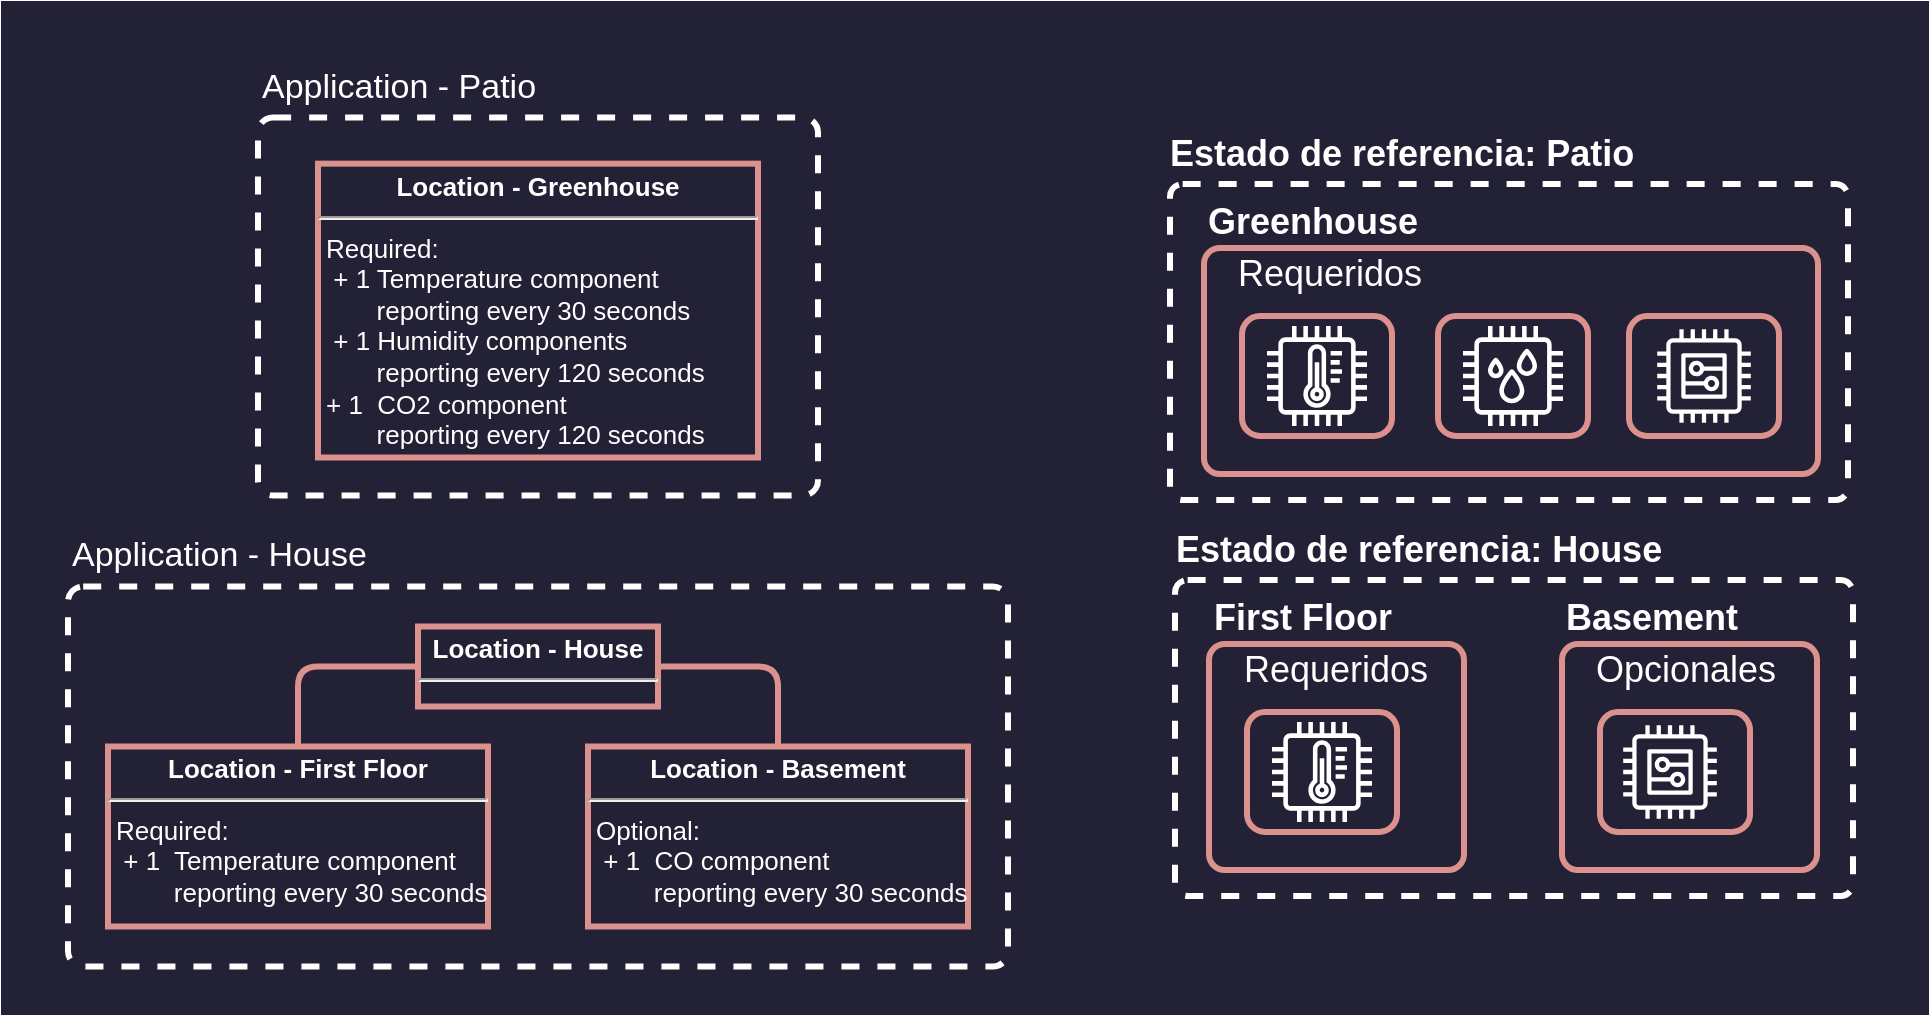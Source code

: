 <mxfile version="22.1.21" type="device">
  <diagram name="Page-1" id="UgkzKDdlbD2YLOSZ790F">
    <mxGraphModel dx="579" dy="907" grid="0" gridSize="10" guides="1" tooltips="1" connect="1" arrows="1" fold="1" page="1" pageScale="1" pageWidth="850" pageHeight="1100" math="0" shadow="0">
      <root>
        <mxCell id="0" />
        <mxCell id="1" parent="0" />
        <mxCell id="WaaS-qGKVErQEOPKYESH-2" value="" style="group;fillColor=#232136;strokeColor=#232136;strokeWidth=25;container=0;movable=1;resizable=1;rotatable=1;deletable=1;editable=1;locked=0;connectable=1;" parent="1" vertex="1" connectable="0">
          <mxGeometry x="1019" y="441" width="939" height="482" as="geometry" />
        </mxCell>
        <mxCell id="8EcmWhbXSmjdKj1gGmlr-1" value="" style="group" vertex="1" connectable="0" parent="1">
          <mxGeometry x="1589" y="492" width="343.5" height="384" as="geometry" />
        </mxCell>
        <mxCell id="WaaS-qGKVErQEOPKYESH-149" value="&lt;div style=&quot;text-align: center; font-size: 18px;&quot;&gt;&lt;span style=&quot;background-color: initial; font-size: 18px;&quot;&gt;&lt;b style=&quot;font-size: 18px;&quot;&gt;Estado de referencia: Patio&lt;/b&gt;&lt;/span&gt;&lt;/div&gt;" style="text;whiteSpace=wrap;html=1;fontSize=18;fontFamily=Helvetica;fontColor=#FFFFFF;container=0;" parent="8EcmWhbXSmjdKj1gGmlr-1" vertex="1">
          <mxGeometry y="-4" width="247" height="40" as="geometry" />
        </mxCell>
        <mxCell id="WaaS-qGKVErQEOPKYESH-105" value="&lt;div style=&quot;text-align: center;&quot;&gt;&lt;span style=&quot;background-color: initial;&quot;&gt;&lt;b&gt;Greenhouse&lt;/b&gt;&lt;/span&gt;&lt;/div&gt;" style="text;whiteSpace=wrap;html=1;fontSize=18;fontFamily=Helvetica;fontColor=#FFFFFF;container=0;" parent="8EcmWhbXSmjdKj1gGmlr-1" vertex="1">
          <mxGeometry x="19" y="30" width="126" height="40" as="geometry" />
        </mxCell>
        <mxCell id="p2dUplIc6F6vgKtV86H0-14" value="&lt;div style=&quot;text-align: center; font-size: 18px;&quot;&gt;&lt;span style=&quot;background-color: initial; font-size: 18px;&quot;&gt;&lt;b style=&quot;font-size: 18px;&quot;&gt;Estado de referencia: House&lt;/b&gt;&lt;/span&gt;&lt;/div&gt;" style="text;whiteSpace=wrap;html=1;fontSize=18;fontFamily=Helvetica;fontColor=#FFFFFF;container=0;" parent="8EcmWhbXSmjdKj1gGmlr-1" vertex="1">
          <mxGeometry x="2.5" y="194" width="257.5" height="40" as="geometry" />
        </mxCell>
        <mxCell id="WaaS-qGKVErQEOPKYESH-18" value="" style="rounded=1;whiteSpace=wrap;html=1;labelBackgroundColor=none;strokeColor=#DB918D;strokeWidth=3;align=left;verticalAlign=top;fontFamily=Helvetica;fontSize=18;fontColor=#FFFFFF;fillColor=none;arcSize=7;container=0;" parent="8EcmWhbXSmjdKj1gGmlr-1" vertex="1">
          <mxGeometry x="19" y="60" width="307" height="113" as="geometry" />
        </mxCell>
        <mxCell id="WaaS-qGKVErQEOPKYESH-108" value="" style="rounded=1;whiteSpace=wrap;html=1;labelBackgroundColor=none;strokeColor=#FFFFFF;strokeWidth=3;align=left;verticalAlign=top;fontFamily=Helvetica;fontSize=18;fontColor=#FFFFFF;fillColor=none;arcSize=4;dashed=1;container=0;" parent="8EcmWhbXSmjdKj1gGmlr-1" vertex="1">
          <mxGeometry x="2" y="28" width="339" height="158" as="geometry" />
        </mxCell>
        <mxCell id="WaaS-qGKVErQEOPKYESH-31" value="Requeridos" style="text;html=1;strokeColor=none;fillColor=none;align=left;verticalAlign=middle;whiteSpace=wrap;rounded=0;fontSize=18;fontFamily=Helvetica;fontColor=#FFFFFF;container=0;" parent="8EcmWhbXSmjdKj1gGmlr-1" vertex="1">
          <mxGeometry x="34" y="58" width="75" height="30" as="geometry" />
        </mxCell>
        <mxCell id="p2dUplIc6F6vgKtV86H0-4" value="" style="rounded=1;whiteSpace=wrap;html=1;labelBackgroundColor=none;strokeColor=#DB918D;strokeWidth=3;align=left;verticalAlign=top;fontFamily=Helvetica;fontSize=18;fontColor=#FFFFFF;fillColor=none;container=0;" parent="8EcmWhbXSmjdKj1gGmlr-1" vertex="1">
          <mxGeometry x="231.5" y="94" width="75" height="60" as="geometry" />
        </mxCell>
        <mxCell id="p2dUplIc6F6vgKtV86H0-2" value="" style="rounded=1;whiteSpace=wrap;html=1;labelBackgroundColor=none;strokeColor=#DB918D;strokeWidth=3;align=left;verticalAlign=top;fontFamily=Helvetica;fontSize=18;fontColor=#FFFFFF;fillColor=none;container=0;" parent="8EcmWhbXSmjdKj1gGmlr-1" vertex="1">
          <mxGeometry x="136" y="94" width="75" height="60" as="geometry" />
        </mxCell>
        <mxCell id="WaaS-qGKVErQEOPKYESH-28" value="" style="rounded=1;whiteSpace=wrap;html=1;labelBackgroundColor=none;strokeColor=#DB918D;strokeWidth=3;align=left;verticalAlign=top;fontFamily=Helvetica;fontSize=18;fontColor=#FFFFFF;fillColor=none;container=0;" parent="8EcmWhbXSmjdKj1gGmlr-1" vertex="1">
          <mxGeometry x="38" y="94" width="75" height="60" as="geometry" />
        </mxCell>
        <mxCell id="WaaS-qGKVErQEOPKYESH-81" value="" style="sketch=0;outlineConnect=0;dashed=0;verticalLabelPosition=bottom;verticalAlign=top;align=center;html=1;fontSize=18;fontStyle=0;aspect=fixed;pointerEvents=1;shape=mxgraph.aws4.iot_thing_temperature_sensor;rounded=1;labelBackgroundColor=none;strokeWidth=3;fontFamily=Helvetica;container=0;" parent="8EcmWhbXSmjdKj1gGmlr-1" vertex="1">
          <mxGeometry x="50.5" y="99" width="50" height="50" as="geometry" />
        </mxCell>
        <mxCell id="p2dUplIc6F6vgKtV86H0-11" value="" style="sketch=0;outlineConnect=0;fontColor=#232F3E;gradientColor=none;fillColor=#FFFFFF;strokeColor=none;dashed=0;verticalLabelPosition=bottom;verticalAlign=top;align=center;html=1;fontSize=12;fontStyle=0;aspect=fixed;pointerEvents=1;shape=mxgraph.aws4.iot_thing_humidity_sensor;rounded=1;strokeWidth=4;fontFamily=Helvetica;container=0;" parent="8EcmWhbXSmjdKj1gGmlr-1" vertex="1">
          <mxGeometry x="148.5" y="99" width="50" height="50" as="geometry" />
        </mxCell>
        <mxCell id="WaaS-qGKVErQEOPKYESH-98" value="" style="sketch=0;outlineConnect=0;fontColor=#232F3E;gradientColor=none;strokeColor=#FFFFFF;fillColor=none;dashed=0;verticalLabelPosition=bottom;verticalAlign=top;align=center;html=1;fontSize=18;fontStyle=0;aspect=fixed;shape=mxgraph.aws4.resourceIcon;resIcon=mxgraph.aws4.generic;rounded=1;labelBackgroundColor=none;strokeWidth=3;fontFamily=Helvetica;container=0;" parent="8EcmWhbXSmjdKj1gGmlr-1" vertex="1">
          <mxGeometry x="239.75" y="94.75" width="58.5" height="58.5" as="geometry" />
        </mxCell>
        <mxCell id="p2dUplIc6F6vgKtV86H0-13" value="" style="rounded=1;whiteSpace=wrap;html=1;labelBackgroundColor=none;strokeColor=#FFFFFF;strokeWidth=3;align=left;verticalAlign=top;fontFamily=Helvetica;fontSize=18;fontColor=#FFFFFF;fillColor=none;arcSize=4;dashed=1;container=0;" parent="8EcmWhbXSmjdKj1gGmlr-1" vertex="1">
          <mxGeometry x="4.5" y="226" width="339" height="158" as="geometry" />
        </mxCell>
        <mxCell id="p2dUplIc6F6vgKtV86H0-24" value="&lt;div style=&quot;text-align: center;&quot;&gt;&lt;span style=&quot;background-color: initial;&quot;&gt;&lt;b&gt;Basement&lt;/b&gt;&lt;/span&gt;&lt;/div&gt;" style="text;whiteSpace=wrap;html=1;fontSize=18;fontFamily=Helvetica;fontColor=#FFFFFF;container=0;" parent="8EcmWhbXSmjdKj1gGmlr-1" vertex="1">
          <mxGeometry x="198" y="228" width="128.5" height="40" as="geometry" />
        </mxCell>
        <mxCell id="p2dUplIc6F6vgKtV86H0-23" value="" style="rounded=1;whiteSpace=wrap;html=1;labelBackgroundColor=none;strokeColor=#DB918D;strokeWidth=3;align=left;verticalAlign=top;fontFamily=Helvetica;fontSize=18;fontColor=#FFFFFF;fillColor=none;arcSize=7;container=0;" parent="8EcmWhbXSmjdKj1gGmlr-1" vertex="1">
          <mxGeometry x="198" y="258" width="127.5" height="113" as="geometry" />
        </mxCell>
        <mxCell id="p2dUplIc6F6vgKtV86H0-25" value="Opcionales" style="text;html=1;strokeColor=none;fillColor=none;align=left;verticalAlign=middle;whiteSpace=wrap;rounded=0;fontSize=18;fontFamily=Helvetica;fontColor=#FFFFFF;container=0;" parent="8EcmWhbXSmjdKj1gGmlr-1" vertex="1">
          <mxGeometry x="213" y="256" width="75" height="30" as="geometry" />
        </mxCell>
        <mxCell id="p2dUplIc6F6vgKtV86H0-28" value="" style="rounded=1;whiteSpace=wrap;html=1;labelBackgroundColor=none;strokeColor=#DB918D;strokeWidth=3;align=left;verticalAlign=top;fontFamily=Helvetica;fontSize=18;fontColor=#FFFFFF;fillColor=none;container=0;" parent="8EcmWhbXSmjdKj1gGmlr-1" vertex="1">
          <mxGeometry x="217" y="292" width="75" height="60" as="geometry" />
        </mxCell>
        <mxCell id="p2dUplIc6F6vgKtV86H0-31" value="" style="sketch=0;outlineConnect=0;fontColor=#232F3E;gradientColor=none;strokeColor=#FFFFFF;fillColor=none;dashed=0;verticalLabelPosition=bottom;verticalAlign=top;align=center;html=1;fontSize=18;fontStyle=0;aspect=fixed;shape=mxgraph.aws4.resourceIcon;resIcon=mxgraph.aws4.generic;rounded=1;labelBackgroundColor=none;strokeWidth=3;fontFamily=Helvetica;container=0;" parent="8EcmWhbXSmjdKj1gGmlr-1" vertex="1">
          <mxGeometry x="222.75" y="292.75" width="58.5" height="58.5" as="geometry" />
        </mxCell>
        <mxCell id="p2dUplIc6F6vgKtV86H0-15" value="&lt;div style=&quot;text-align: center;&quot;&gt;&lt;span style=&quot;background-color: initial;&quot;&gt;&lt;b&gt;First Floor&lt;/b&gt;&lt;/span&gt;&lt;/div&gt;" style="text;whiteSpace=wrap;html=1;fontSize=18;fontFamily=Helvetica;fontColor=#FFFFFF;container=0;" parent="8EcmWhbXSmjdKj1gGmlr-1" vertex="1">
          <mxGeometry x="21.5" y="228" width="128.5" height="40" as="geometry" />
        </mxCell>
        <mxCell id="p2dUplIc6F6vgKtV86H0-12" value="" style="rounded=1;whiteSpace=wrap;html=1;labelBackgroundColor=none;strokeColor=#DB918D;strokeWidth=3;align=left;verticalAlign=top;fontFamily=Helvetica;fontSize=18;fontColor=#FFFFFF;fillColor=none;arcSize=7;container=0;" parent="8EcmWhbXSmjdKj1gGmlr-1" vertex="1">
          <mxGeometry x="21.5" y="258" width="127.5" height="113" as="geometry" />
        </mxCell>
        <mxCell id="p2dUplIc6F6vgKtV86H0-16" value="Requeridos" style="text;html=1;strokeColor=none;fillColor=none;align=left;verticalAlign=middle;whiteSpace=wrap;rounded=0;fontSize=18;fontFamily=Helvetica;fontColor=#FFFFFF;container=0;" parent="8EcmWhbXSmjdKj1gGmlr-1" vertex="1">
          <mxGeometry x="36.5" y="256" width="75" height="30" as="geometry" />
        </mxCell>
        <mxCell id="p2dUplIc6F6vgKtV86H0-19" value="" style="rounded=1;whiteSpace=wrap;html=1;labelBackgroundColor=none;strokeColor=#DB918D;strokeWidth=3;align=left;verticalAlign=top;fontFamily=Helvetica;fontSize=18;fontColor=#FFFFFF;fillColor=none;container=0;" parent="8EcmWhbXSmjdKj1gGmlr-1" vertex="1">
          <mxGeometry x="40.5" y="292" width="75" height="60" as="geometry" />
        </mxCell>
        <mxCell id="p2dUplIc6F6vgKtV86H0-20" value="" style="sketch=0;outlineConnect=0;dashed=0;verticalLabelPosition=bottom;verticalAlign=top;align=center;html=1;fontSize=18;fontStyle=0;aspect=fixed;pointerEvents=1;shape=mxgraph.aws4.iot_thing_temperature_sensor;rounded=1;labelBackgroundColor=none;strokeWidth=3;fontFamily=Helvetica;container=0;" parent="8EcmWhbXSmjdKj1gGmlr-1" vertex="1">
          <mxGeometry x="53" y="297" width="50" height="50" as="geometry" />
        </mxCell>
        <mxCell id="8EcmWhbXSmjdKj1gGmlr-17" value="" style="group" vertex="1" connectable="0" parent="1">
          <mxGeometry x="1040" y="456.75" width="470" height="454.5" as="geometry" />
        </mxCell>
        <mxCell id="8EcmWhbXSmjdKj1gGmlr-3" value="&lt;font style=&quot;font-size: 17px;&quot;&gt;Application - Patio&lt;/font&gt;" style="text;html=1;strokeColor=none;fillColor=none;align=left;verticalAlign=middle;whiteSpace=wrap;rounded=0;fontSize=17;fontFamily=Helvetica;fontColor=#FFFFFF;container=0;" vertex="1" parent="8EcmWhbXSmjdKj1gGmlr-17">
          <mxGeometry x="95" width="191" height="30" as="geometry" />
        </mxCell>
        <mxCell id="8EcmWhbXSmjdKj1gGmlr-4" value="" style="rounded=1;whiteSpace=wrap;html=1;fontFamily=Helvetica;fontSize=13;fontColor=#FFFFFF;fillColor=none;strokeWidth=3;dashed=1;strokeColor=#FFFFFF;container=0;arcSize=4;align=left;verticalAlign=top;labelBackgroundColor=none;" vertex="1" parent="8EcmWhbXSmjdKj1gGmlr-17">
          <mxGeometry x="95" y="30" width="280" height="189" as="geometry" />
        </mxCell>
        <mxCell id="8EcmWhbXSmjdKj1gGmlr-5" value="&lt;p style=&quot;margin: 4px 0px 0px; text-align: center; font-size: 13px;&quot;&gt;&lt;font style=&quot;font-size: 13px;&quot;&gt;&lt;b style=&quot;font-size: 13px;&quot;&gt;Location - Greenhouse&lt;/b&gt;&lt;/font&gt;&lt;/p&gt;&lt;hr style=&quot;font-size: 13px;&quot;&gt;&lt;p style=&quot;margin: 0px 0px 0px 4px; font-size: 13px;&quot;&gt;&lt;font style=&quot;font-size: 13px;&quot;&gt;Required:&lt;br style=&quot;font-size: 13px;&quot;&gt;&amp;nbsp;+ 1 Temperature component&amp;nbsp;&lt;/font&gt;&lt;/p&gt;&lt;p style=&quot;margin: 0px 0px 0px 4px; font-size: 13px;&quot;&gt;&lt;font style=&quot;font-size: 13px;&quot;&gt;&amp;nbsp; &amp;nbsp; &amp;nbsp; &amp;nbsp;reporting every 30 seconds&lt;/font&gt;&lt;/p&gt;&lt;p style=&quot;margin: 0px 0px 0px 4px; font-size: 13px;&quot;&gt;&lt;font style=&quot;font-size: 13px;&quot;&gt;&amp;nbsp;+ 1 Humidity components&lt;br style=&quot;font-size: 13px;&quot;&gt;&amp;nbsp; &amp;nbsp; &amp;nbsp; &amp;nbsp;reporting every 120 seconds&lt;br style=&quot;font-size: 13px;&quot;&gt;+ 1&amp;nbsp; CO2 component&lt;/font&gt;&lt;br style=&quot;border-color: var(--border-color); font-size: 13px;&quot;&gt;&lt;span style=&quot;font-size: 13px;&quot;&gt;&amp;nbsp; &amp;nbsp; &amp;nbsp; &amp;nbsp;reporting every 120 seconds&lt;/span&gt;&lt;font style=&quot;font-size: 13px;&quot;&gt;&lt;br style=&quot;font-size: 13px;&quot;&gt;&lt;/font&gt;&lt;/p&gt;" style="verticalAlign=top;align=left;overflow=fill;fontSize=13;fontFamily=Helvetica;html=1;whiteSpace=wrap;strokeColor=#DB918D;fontColor=#FFFFFF;fillColor=none;labelBackgroundColor=none;strokeWidth=3;container=0;" vertex="1" parent="8EcmWhbXSmjdKj1gGmlr-17">
          <mxGeometry x="125" y="53.08" width="220" height="146.92" as="geometry" />
        </mxCell>
        <mxCell id="8EcmWhbXSmjdKj1gGmlr-7" value="&lt;font style=&quot;font-size: 17px;&quot;&gt;Application - House&lt;/font&gt;" style="text;html=1;strokeColor=none;fillColor=none;align=left;verticalAlign=middle;whiteSpace=wrap;rounded=0;fontSize=17;fontFamily=Helvetica;fontColor=#FFFFFF;container=0;" vertex="1" parent="8EcmWhbXSmjdKj1gGmlr-17">
          <mxGeometry y="234.5" width="189" height="30" as="geometry" />
        </mxCell>
        <mxCell id="8EcmWhbXSmjdKj1gGmlr-8" value="" style="rounded=1;whiteSpace=wrap;html=1;fontFamily=Helvetica;fontSize=13;fontColor=#FFFFFF;fillColor=none;strokeWidth=3;dashed=1;strokeColor=#FFFFFF;container=0;arcSize=4;align=left;verticalAlign=top;labelBackgroundColor=none;" vertex="1" parent="8EcmWhbXSmjdKj1gGmlr-17">
          <mxGeometry y="264.5" width="470" height="190" as="geometry" />
        </mxCell>
        <mxCell id="8EcmWhbXSmjdKj1gGmlr-9" value="&lt;p style=&quot;margin: 4px 0px 0px; text-align: center; font-size: 13px;&quot;&gt;&lt;font style=&quot;font-size: 13px;&quot;&gt;&lt;b style=&quot;font-size: 13px;&quot;&gt;Location - House&lt;/b&gt;&lt;/font&gt;&lt;/p&gt;&lt;hr style=&quot;font-size: 13px;&quot;&gt;&lt;p style=&quot;margin: 0px 0px 0px 4px; font-size: 13px;&quot;&gt;&lt;br style=&quot;font-size: 13px;&quot;&gt;&lt;/p&gt;" style="verticalAlign=top;align=left;overflow=fill;fontSize=13;fontFamily=Helvetica;html=1;whiteSpace=wrap;strokeColor=#DB918D;fontColor=#FFFFFF;fillColor=none;labelBackgroundColor=none;strokeWidth=3;container=0;" vertex="1" parent="8EcmWhbXSmjdKj1gGmlr-17">
          <mxGeometry x="175" y="284.5" width="120" height="40" as="geometry" />
        </mxCell>
        <mxCell id="8EcmWhbXSmjdKj1gGmlr-10" style="edgeStyle=orthogonalEdgeStyle;shape=connector;curved=0;rounded=1;orthogonalLoop=1;jettySize=auto;html=1;exitX=0;exitY=0.5;exitDx=0;exitDy=0;labelBackgroundColor=default;strokeColor=#DB918D;strokeWidth=3;align=center;verticalAlign=middle;fontFamily=Helvetica;fontSize=13;fontColor=#FFFFFF;endArrow=none;endFill=0;" edge="1" parent="8EcmWhbXSmjdKj1gGmlr-17" source="8EcmWhbXSmjdKj1gGmlr-9" target="8EcmWhbXSmjdKj1gGmlr-13">
          <mxGeometry relative="1" as="geometry" />
        </mxCell>
        <mxCell id="8EcmWhbXSmjdKj1gGmlr-11" style="edgeStyle=orthogonalEdgeStyle;shape=connector;curved=0;rounded=1;orthogonalLoop=1;jettySize=auto;html=1;labelBackgroundColor=default;strokeColor=#DB918D;strokeWidth=3;align=center;verticalAlign=middle;fontFamily=Helvetica;fontSize=13;fontColor=#FFFFFF;endArrow=none;endFill=0;exitX=1;exitY=0.5;exitDx=0;exitDy=0;" edge="1" parent="8EcmWhbXSmjdKj1gGmlr-17" source="8EcmWhbXSmjdKj1gGmlr-9" target="8EcmWhbXSmjdKj1gGmlr-14">
          <mxGeometry relative="1" as="geometry" />
        </mxCell>
        <mxCell id="8EcmWhbXSmjdKj1gGmlr-13" value="&lt;p style=&quot;margin: 4px 0px 0px; text-align: center; font-size: 13px;&quot;&gt;&lt;font style=&quot;font-size: 13px;&quot;&gt;&lt;b style=&quot;font-size: 13px;&quot;&gt;Location - First Floor&lt;/b&gt;&lt;/font&gt;&lt;/p&gt;&lt;hr style=&quot;font-size: 13px;&quot;&gt;&lt;p style=&quot;margin: 0px 0px 0px 4px; font-size: 13px;&quot;&gt;&lt;font style=&quot;font-size: 13px;&quot;&gt;Required:&lt;br style=&quot;font-size: 13px;&quot;&gt;&amp;nbsp;+ 1&amp;nbsp; Temperature component&amp;nbsp;&lt;/font&gt;&lt;/p&gt;&lt;p style=&quot;margin: 0px 0px 0px 4px; font-size: 13px;&quot;&gt;&lt;font style=&quot;font-size: 13px;&quot;&gt;&lt;span style=&quot;white-space: pre; font-size: 13px;&quot;&gt;&#x9;&lt;/span&gt;reporting every 30 seconds&lt;br style=&quot;font-size: 13px;&quot;&gt;&amp;nbsp;&lt;/font&gt;&lt;/p&gt;" style="verticalAlign=top;align=left;overflow=fill;fontSize=13;fontFamily=Helvetica;html=1;whiteSpace=wrap;strokeColor=#DB918D;fontColor=#FFFFFF;fillColor=none;labelBackgroundColor=none;strokeWidth=3;container=0;" vertex="1" parent="8EcmWhbXSmjdKj1gGmlr-17">
          <mxGeometry x="20" y="344.5" width="190" height="90" as="geometry" />
        </mxCell>
        <mxCell id="8EcmWhbXSmjdKj1gGmlr-14" value="&lt;p style=&quot;margin: 4px 0px 0px; text-align: center; font-size: 13px;&quot;&gt;&lt;font style=&quot;font-size: 13px;&quot;&gt;&lt;b style=&quot;font-size: 13px;&quot;&gt;Location - Basement&lt;/b&gt;&lt;/font&gt;&lt;/p&gt;&lt;hr style=&quot;font-size: 13px;&quot;&gt;&lt;p style=&quot;margin: 0px 0px 0px 4px; font-size: 13px;&quot;&gt;&lt;font style=&quot;font-size: 13px;&quot;&gt;Optional:&lt;br style=&quot;font-size: 13px;&quot;&gt;&amp;nbsp;+ 1&amp;nbsp; CO component&amp;nbsp;&lt;/font&gt;&lt;/p&gt;&lt;p style=&quot;margin: 0px 0px 0px 4px; font-size: 13px;&quot;&gt;&lt;font style=&quot;font-size: 13px;&quot;&gt;&lt;span style=&quot;white-space: pre; font-size: 13px;&quot;&gt;&#x9;&lt;/span&gt;reporting every 30 seconds&lt;br style=&quot;font-size: 13px;&quot;&gt;&amp;nbsp;&lt;br style=&quot;font-size: 13px;&quot;&gt;&lt;/font&gt;&lt;/p&gt;" style="verticalAlign=top;align=left;overflow=fill;fontSize=13;fontFamily=Helvetica;html=1;whiteSpace=wrap;strokeColor=#DB918D;fontColor=#FFFFFF;fillColor=none;labelBackgroundColor=none;strokeWidth=3;container=0;" vertex="1" parent="8EcmWhbXSmjdKj1gGmlr-17">
          <mxGeometry x="260" y="344.5" width="190" height="90" as="geometry" />
        </mxCell>
      </root>
    </mxGraphModel>
  </diagram>
</mxfile>
